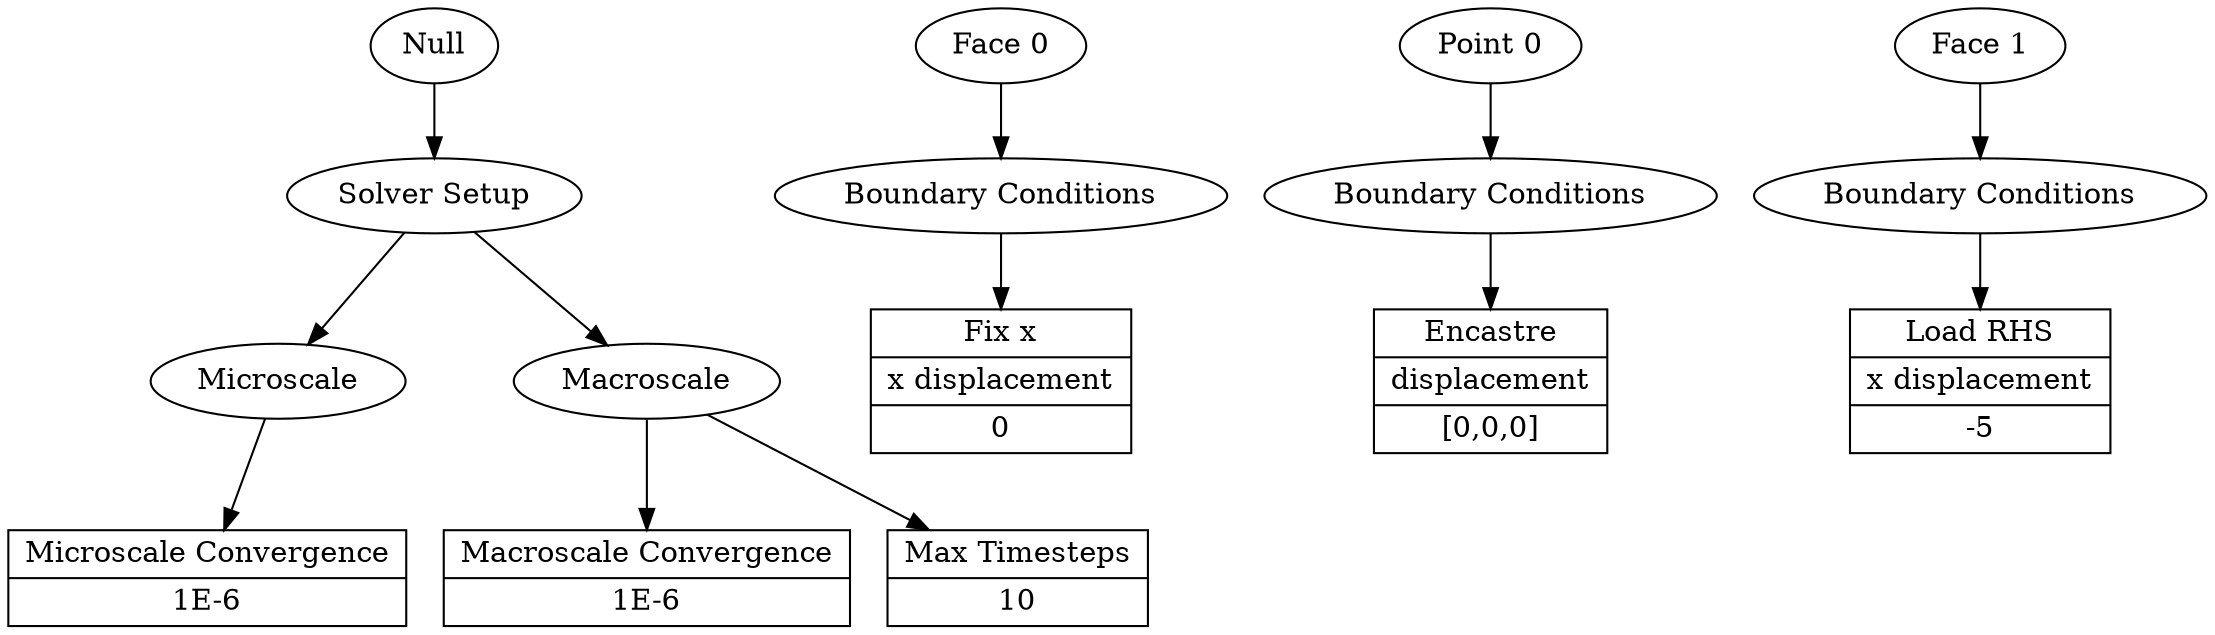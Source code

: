 strict digraph {
  micro_cnvg_tol [shape=record,label="{Microscale Convergence | 1E-6}"];
  macro_cnvg_tol [shape=record,label="{Macroscale Convergence | 1E-6}"];
  max_tsteps [shape=record,label="{Max Timesteps | 10}"];
  case2_fix_x [shape=record,label="{Fix x| x displacement | 0}"];
  case2_encastre [shape=record,label="{Encastre | displacement | [0,0,0]}"];
  case2_displacement [shape=record,label="{Load RHS | x displacement | -5}"];
  solver_setup [label="Solver Setup"];
  face0 [label="Face 0"];
  point0 [label="Point 0"];
  face1 [label="Face 1"];
  null_geom [label="Null"];
  face0_bc [label="Boundary Conditions"];
  point0_bc [label="Boundary Conditions"];
  face1_bc [label="Boundary Conditions"];
  microscale [label="Microscale"];
  macroscale [label="Macroscale"];

  null_geom -> solver_setup;
  solver_setup -> {microscale, macroscale};
  microscale -> micro_cnvg_tol;
  macroscale-> macro_cnvg_tol;
  macroscale->max_tsteps;
  face0->face0_bc->case2_fix_x;
  point0->point0_bc->case2_encastre;
  face1->face1_bc->case2_displacement;
}
